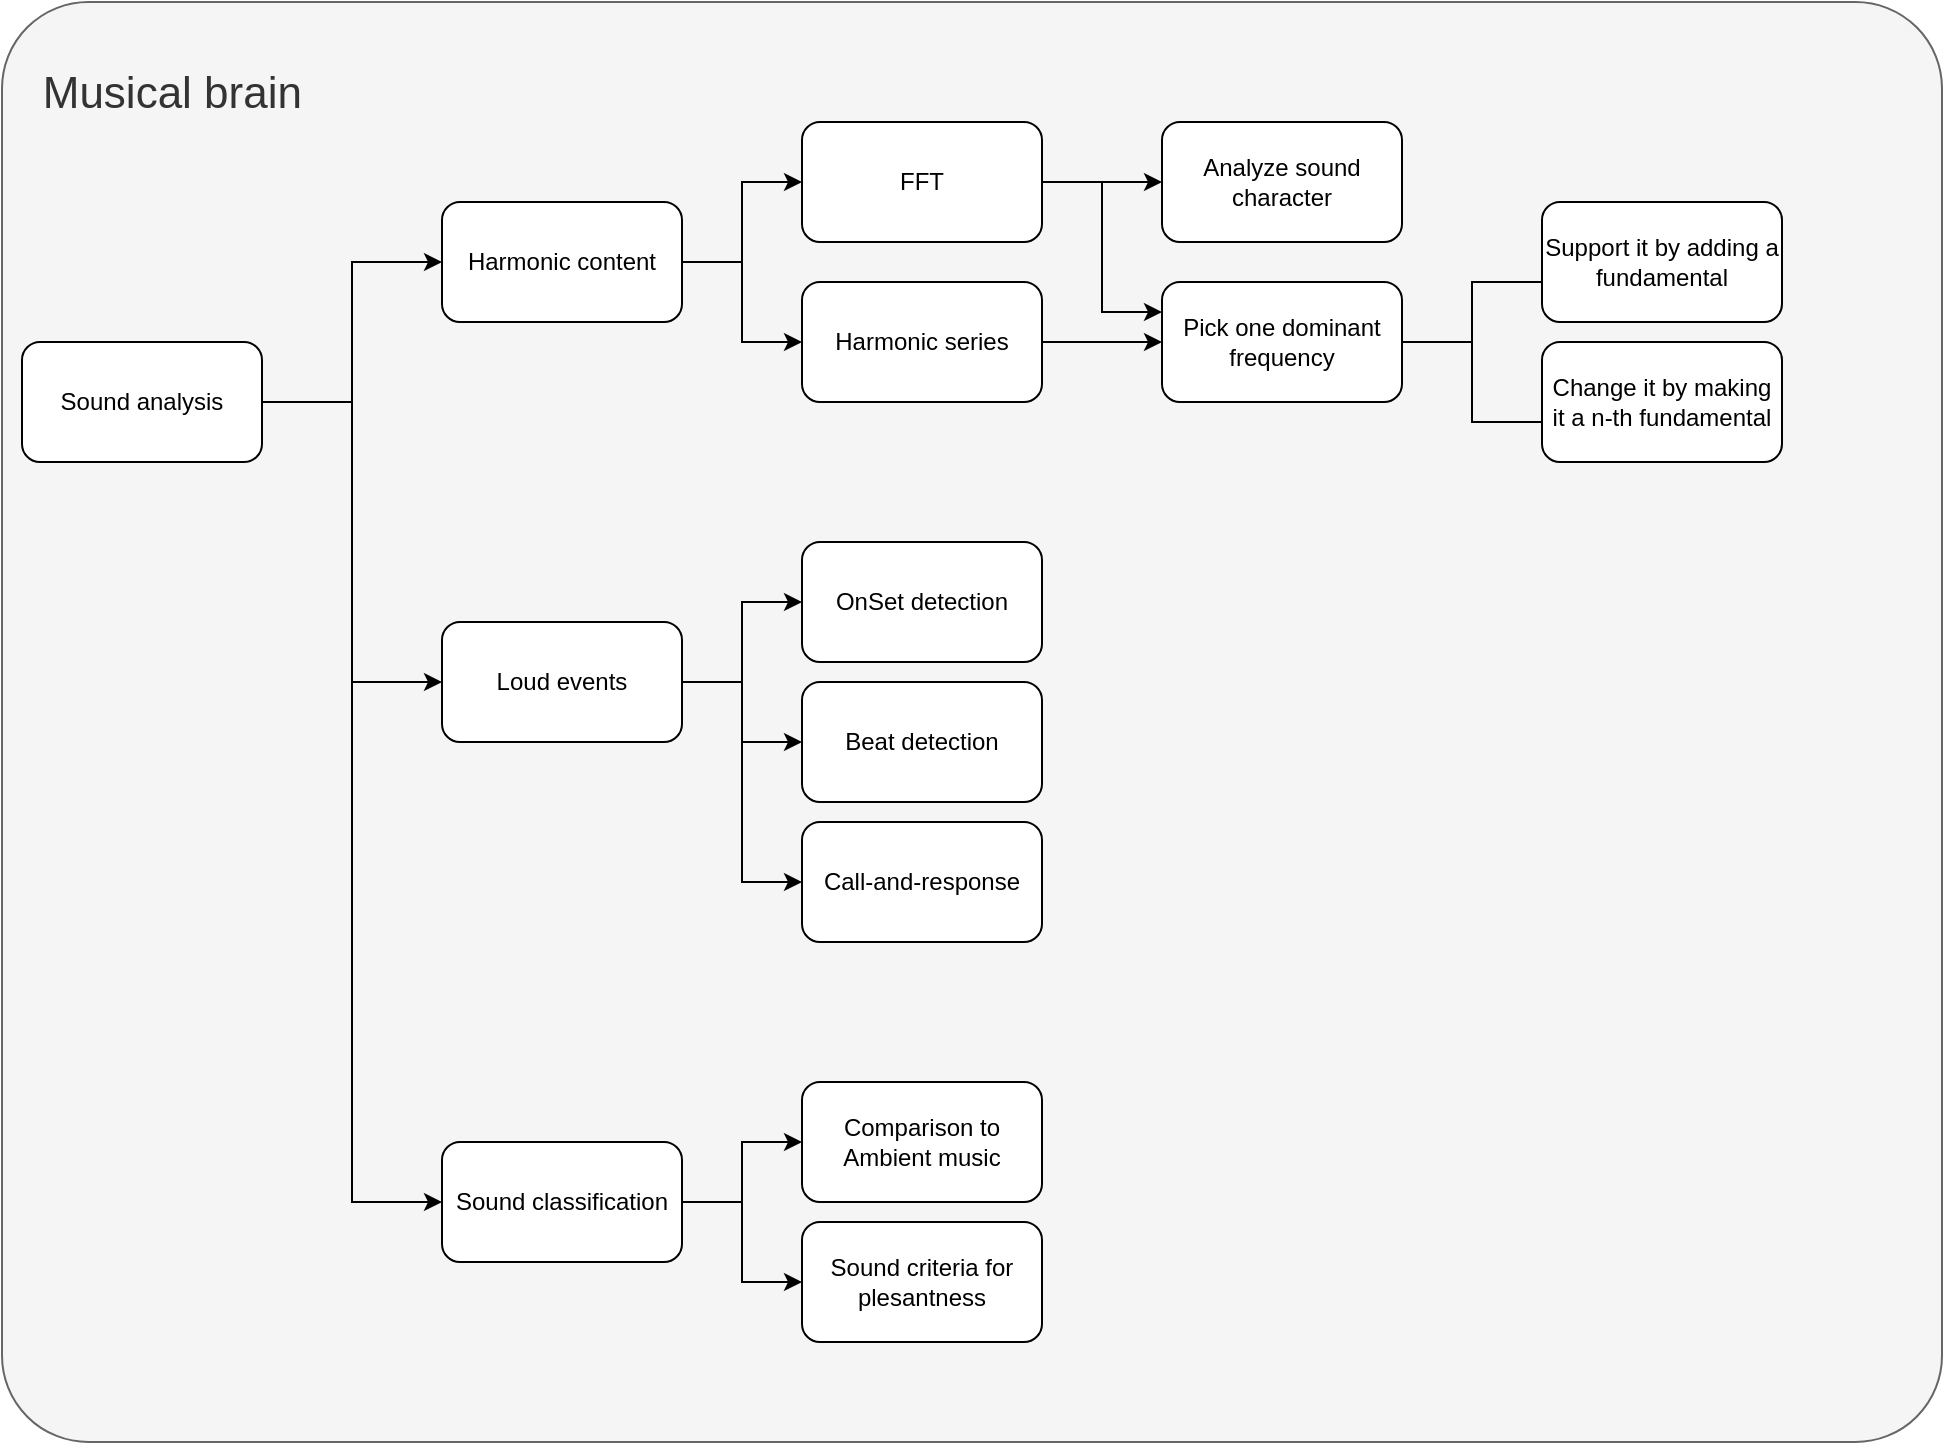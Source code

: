 <mxfile version="15.3.1" type="github">
  <diagram id="TSrqLb41TUzN-wV6DG5-" name="Page-1">
    <mxGraphModel dx="1422" dy="799" grid="1" gridSize="10" guides="1" tooltips="1" connect="1" arrows="1" fold="1" page="1" pageScale="1" pageWidth="1654" pageHeight="1169" math="0" shadow="0">
      <root>
        <mxCell id="0" />
        <mxCell id="1" parent="0" />
        <mxCell id="s29h0F7StyeTCf7dUMEe-1" value="&lt;font style=&quot;font-size: 22px&quot;&gt;&lt;br&gt;&lt;span style=&quot;white-space: pre&quot;&gt;&lt;span style=&quot;white-space: pre&quot;&gt;&lt;span style=&quot;white-space: pre&quot;&gt;	&lt;/span&gt; &lt;/span&gt; &lt;/span&gt;Musical brain&lt;/font&gt;" style="rounded=1;whiteSpace=wrap;html=1;sketch=0;align=left;verticalAlign=top;fillColor=#f5f5f5;fontColor=#333333;strokeColor=#666666;arcSize=6;" parent="1" vertex="1">
          <mxGeometry x="40" y="60" width="970" height="720" as="geometry" />
        </mxCell>
        <mxCell id="s29h0F7StyeTCf7dUMEe-6" style="edgeStyle=orthogonalEdgeStyle;rounded=0;orthogonalLoop=1;jettySize=auto;html=1;entryX=0;entryY=0.5;entryDx=0;entryDy=0;" parent="1" source="s29h0F7StyeTCf7dUMEe-2" target="s29h0F7StyeTCf7dUMEe-3" edge="1">
          <mxGeometry relative="1" as="geometry" />
        </mxCell>
        <mxCell id="s29h0F7StyeTCf7dUMEe-8" style="edgeStyle=orthogonalEdgeStyle;rounded=0;orthogonalLoop=1;jettySize=auto;html=1;entryX=0;entryY=0.5;entryDx=0;entryDy=0;" parent="1" source="s29h0F7StyeTCf7dUMEe-2" target="s29h0F7StyeTCf7dUMEe-5" edge="1">
          <mxGeometry relative="1" as="geometry" />
        </mxCell>
        <mxCell id="s29h0F7StyeTCf7dUMEe-11" style="edgeStyle=orthogonalEdgeStyle;rounded=0;orthogonalLoop=1;jettySize=auto;html=1;entryX=0;entryY=0.5;entryDx=0;entryDy=0;" parent="1" source="s29h0F7StyeTCf7dUMEe-2" target="s29h0F7StyeTCf7dUMEe-4" edge="1">
          <mxGeometry relative="1" as="geometry" />
        </mxCell>
        <mxCell id="s29h0F7StyeTCf7dUMEe-2" value="Sound analysis" style="rounded=1;whiteSpace=wrap;html=1;" parent="1" vertex="1">
          <mxGeometry x="50" y="230" width="120" height="60" as="geometry" />
        </mxCell>
        <mxCell id="dfwp3B1YNrqgtGO_O6MF-9" style="edgeStyle=orthogonalEdgeStyle;rounded=0;orthogonalLoop=1;jettySize=auto;html=1;" parent="1" source="s29h0F7StyeTCf7dUMEe-3" target="s29h0F7StyeTCf7dUMEe-9" edge="1">
          <mxGeometry relative="1" as="geometry" />
        </mxCell>
        <mxCell id="dfwp3B1YNrqgtGO_O6MF-10" style="edgeStyle=orthogonalEdgeStyle;rounded=0;orthogonalLoop=1;jettySize=auto;html=1;" parent="1" source="s29h0F7StyeTCf7dUMEe-3" target="s29h0F7StyeTCf7dUMEe-10" edge="1">
          <mxGeometry relative="1" as="geometry" />
        </mxCell>
        <mxCell id="s29h0F7StyeTCf7dUMEe-3" value="Harmonic content" style="rounded=1;whiteSpace=wrap;html=1;" parent="1" vertex="1">
          <mxGeometry x="260" y="160" width="120" height="60" as="geometry" />
        </mxCell>
        <mxCell id="dfwp3B1YNrqgtGO_O6MF-11" style="edgeStyle=orthogonalEdgeStyle;rounded=0;orthogonalLoop=1;jettySize=auto;html=1;" parent="1" source="s29h0F7StyeTCf7dUMEe-4" target="s29h0F7StyeTCf7dUMEe-12" edge="1">
          <mxGeometry relative="1" as="geometry" />
        </mxCell>
        <mxCell id="dfwp3B1YNrqgtGO_O6MF-12" style="edgeStyle=orthogonalEdgeStyle;rounded=0;orthogonalLoop=1;jettySize=auto;html=1;" parent="1" source="s29h0F7StyeTCf7dUMEe-4" target="s29h0F7StyeTCf7dUMEe-13" edge="1">
          <mxGeometry relative="1" as="geometry" />
        </mxCell>
        <mxCell id="dfwp3B1YNrqgtGO_O6MF-13" style="edgeStyle=orthogonalEdgeStyle;rounded=0;orthogonalLoop=1;jettySize=auto;html=1;entryX=0;entryY=0.5;entryDx=0;entryDy=0;" parent="1" source="s29h0F7StyeTCf7dUMEe-4" target="s29h0F7StyeTCf7dUMEe-14" edge="1">
          <mxGeometry relative="1" as="geometry" />
        </mxCell>
        <mxCell id="s29h0F7StyeTCf7dUMEe-4" value="Loud events" style="rounded=1;whiteSpace=wrap;html=1;" parent="1" vertex="1">
          <mxGeometry x="260" y="370" width="120" height="60" as="geometry" />
        </mxCell>
        <mxCell id="dfwp3B1YNrqgtGO_O6MF-14" style="edgeStyle=orthogonalEdgeStyle;rounded=0;orthogonalLoop=1;jettySize=auto;html=1;entryX=0;entryY=0.5;entryDx=0;entryDy=0;" parent="1" source="s29h0F7StyeTCf7dUMEe-5" target="s29h0F7StyeTCf7dUMEe-15" edge="1">
          <mxGeometry relative="1" as="geometry" />
        </mxCell>
        <mxCell id="dfwp3B1YNrqgtGO_O6MF-15" style="edgeStyle=orthogonalEdgeStyle;rounded=0;orthogonalLoop=1;jettySize=auto;html=1;" parent="1" source="s29h0F7StyeTCf7dUMEe-5" target="s29h0F7StyeTCf7dUMEe-16" edge="1">
          <mxGeometry relative="1" as="geometry" />
        </mxCell>
        <mxCell id="s29h0F7StyeTCf7dUMEe-5" value="Sound classification" style="rounded=1;whiteSpace=wrap;html=1;" parent="1" vertex="1">
          <mxGeometry x="260" y="630" width="120" height="60" as="geometry" />
        </mxCell>
        <mxCell id="acctLTzOwztwQYx0RTgQ-2" style="edgeStyle=orthogonalEdgeStyle;rounded=0;orthogonalLoop=1;jettySize=auto;html=1;entryX=0;entryY=0.5;entryDx=0;entryDy=0;" edge="1" parent="1" source="s29h0F7StyeTCf7dUMEe-9" target="acctLTzOwztwQYx0RTgQ-1">
          <mxGeometry relative="1" as="geometry" />
        </mxCell>
        <mxCell id="acctLTzOwztwQYx0RTgQ-7" style="edgeStyle=orthogonalEdgeStyle;rounded=0;orthogonalLoop=1;jettySize=auto;html=1;entryX=0;entryY=0.25;entryDx=0;entryDy=0;" edge="1" parent="1" source="s29h0F7StyeTCf7dUMEe-9" target="dfwp3B1YNrqgtGO_O6MF-1">
          <mxGeometry relative="1" as="geometry" />
        </mxCell>
        <mxCell id="s29h0F7StyeTCf7dUMEe-9" value="FFT" style="rounded=1;whiteSpace=wrap;html=1;" parent="1" vertex="1">
          <mxGeometry x="440" y="120" width="120" height="60" as="geometry" />
        </mxCell>
        <mxCell id="acctLTzOwztwQYx0RTgQ-3" style="edgeStyle=orthogonalEdgeStyle;rounded=0;orthogonalLoop=1;jettySize=auto;html=1;entryX=0;entryY=0.5;entryDx=0;entryDy=0;" edge="1" parent="1" source="s29h0F7StyeTCf7dUMEe-10" target="dfwp3B1YNrqgtGO_O6MF-1">
          <mxGeometry relative="1" as="geometry" />
        </mxCell>
        <mxCell id="s29h0F7StyeTCf7dUMEe-10" value="Harmonic series" style="rounded=1;whiteSpace=wrap;html=1;" parent="1" vertex="1">
          <mxGeometry x="440" y="200" width="120" height="60" as="geometry" />
        </mxCell>
        <mxCell id="s29h0F7StyeTCf7dUMEe-12" value="OnSet detection" style="rounded=1;whiteSpace=wrap;html=1;" parent="1" vertex="1">
          <mxGeometry x="440" y="330" width="120" height="60" as="geometry" />
        </mxCell>
        <mxCell id="s29h0F7StyeTCf7dUMEe-13" value="Beat detection" style="rounded=1;whiteSpace=wrap;html=1;" parent="1" vertex="1">
          <mxGeometry x="440" y="400" width="120" height="60" as="geometry" />
        </mxCell>
        <mxCell id="s29h0F7StyeTCf7dUMEe-14" value="Call-and-response" style="rounded=1;whiteSpace=wrap;html=1;" parent="1" vertex="1">
          <mxGeometry x="440" y="470" width="120" height="60" as="geometry" />
        </mxCell>
        <mxCell id="s29h0F7StyeTCf7dUMEe-15" value="Comparison to Ambient music" style="rounded=1;whiteSpace=wrap;html=1;" parent="1" vertex="1">
          <mxGeometry x="440" y="600" width="120" height="60" as="geometry" />
        </mxCell>
        <mxCell id="s29h0F7StyeTCf7dUMEe-16" value="Sound criteria for plesantness" style="rounded=1;whiteSpace=wrap;html=1;sketch=0;shadow=0;glass=0;" parent="1" vertex="1">
          <mxGeometry x="440" y="670" width="120" height="60" as="geometry" />
        </mxCell>
        <mxCell id="dfwp3B1YNrqgtGO_O6MF-7" style="edgeStyle=orthogonalEdgeStyle;rounded=0;orthogonalLoop=1;jettySize=auto;html=1;entryX=0.5;entryY=0.667;entryDx=0;entryDy=0;entryPerimeter=0;" parent="1" source="dfwp3B1YNrqgtGO_O6MF-1" target="dfwp3B1YNrqgtGO_O6MF-2" edge="1">
          <mxGeometry relative="1" as="geometry" />
        </mxCell>
        <mxCell id="dfwp3B1YNrqgtGO_O6MF-8" style="edgeStyle=orthogonalEdgeStyle;rounded=0;orthogonalLoop=1;jettySize=auto;html=1;entryX=0.583;entryY=0.667;entryDx=0;entryDy=0;entryPerimeter=0;" parent="1" source="dfwp3B1YNrqgtGO_O6MF-1" target="dfwp3B1YNrqgtGO_O6MF-3" edge="1">
          <mxGeometry relative="1" as="geometry" />
        </mxCell>
        <mxCell id="dfwp3B1YNrqgtGO_O6MF-1" value="Pick one dominant frequency" style="rounded=1;whiteSpace=wrap;html=1;" parent="1" vertex="1">
          <mxGeometry x="620" y="200" width="120" height="60" as="geometry" />
        </mxCell>
        <mxCell id="dfwp3B1YNrqgtGO_O6MF-2" value="Support it by adding a fundamental" style="rounded=1;whiteSpace=wrap;html=1;" parent="1" vertex="1">
          <mxGeometry x="810" y="160" width="120" height="60" as="geometry" />
        </mxCell>
        <mxCell id="dfwp3B1YNrqgtGO_O6MF-3" value="Change it by making it a n-th fundamental" style="rounded=1;whiteSpace=wrap;html=1;" parent="1" vertex="1">
          <mxGeometry x="810" y="230" width="120" height="60" as="geometry" />
        </mxCell>
        <mxCell id="acctLTzOwztwQYx0RTgQ-1" value="Analyze sound character" style="rounded=1;whiteSpace=wrap;html=1;" vertex="1" parent="1">
          <mxGeometry x="620" y="120" width="120" height="60" as="geometry" />
        </mxCell>
      </root>
    </mxGraphModel>
  </diagram>
</mxfile>
